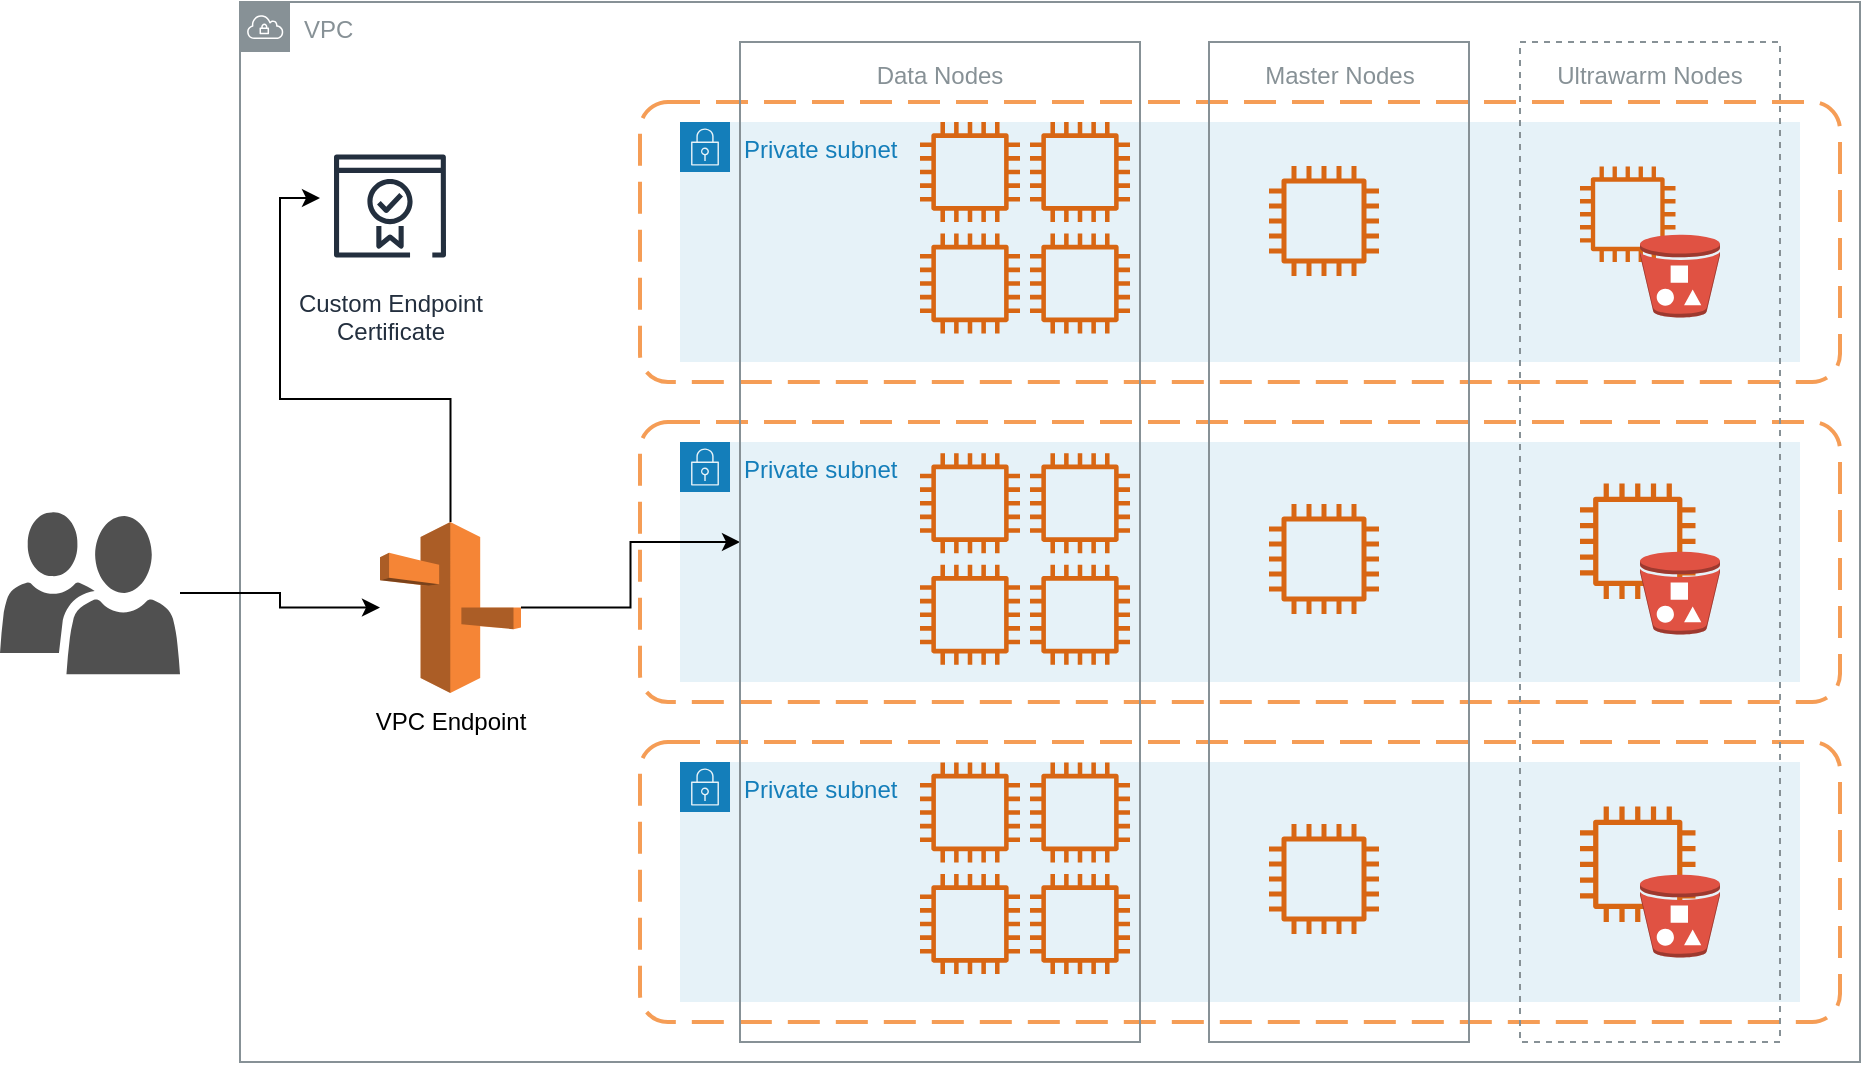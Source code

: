 <mxfile version="13.6.2" type="device"><diagram id="a2DFvnIhdWfvH1j2LCab" name="Page-1"><mxGraphModel dx="946" dy="608" grid="1" gridSize="10" guides="1" tooltips="1" connect="1" arrows="1" fold="1" page="1" pageScale="1" pageWidth="1100" pageHeight="850" math="0" shadow="0"><root><mxCell id="0"/><mxCell id="1" parent="0"/><mxCell id="g5kRzetfEweIemiTUYKq-3" value="VPC" style="outlineConnect=0;gradientColor=none;html=1;whiteSpace=wrap;fontSize=12;fontStyle=0;shape=mxgraph.aws4.group;grIcon=mxgraph.aws4.group_vpc;strokeColor=#879196;fillColor=none;verticalAlign=top;align=left;spacingLeft=30;fontColor=#879196;dashed=0;" parent="1" vertex="1"><mxGeometry x="130" y="70" width="810" height="530" as="geometry"/></mxCell><mxCell id="g5kRzetfEweIemiTUYKq-5" value="" style="rounded=1;arcSize=10;dashed=1;strokeColor=#F59D56;fillColor=none;gradientColor=none;dashPattern=8 4;strokeWidth=2;" parent="1" vertex="1"><mxGeometry x="330" y="120" width="600" height="140" as="geometry"/></mxCell><mxCell id="g5kRzetfEweIemiTUYKq-4" value="Private subnet" style="points=[[0,0],[0.25,0],[0.5,0],[0.75,0],[1,0],[1,0.25],[1,0.5],[1,0.75],[1,1],[0.75,1],[0.5,1],[0.25,1],[0,1],[0,0.75],[0,0.5],[0,0.25]];outlineConnect=0;gradientColor=none;html=1;whiteSpace=wrap;fontSize=12;fontStyle=0;shape=mxgraph.aws4.group;grIcon=mxgraph.aws4.group_security_group;grStroke=0;strokeColor=#147EBA;fillColor=#E6F2F8;verticalAlign=top;align=left;spacingLeft=30;fontColor=#147EBA;dashed=0;" parent="1" vertex="1"><mxGeometry x="350" y="130" width="560" height="120" as="geometry"/></mxCell><mxCell id="g5kRzetfEweIemiTUYKq-6" value="" style="rounded=1;arcSize=10;dashed=1;strokeColor=#F59D56;fillColor=none;gradientColor=none;dashPattern=8 4;strokeWidth=2;" parent="1" vertex="1"><mxGeometry x="330" y="280" width="600" height="140" as="geometry"/></mxCell><mxCell id="g5kRzetfEweIemiTUYKq-7" value="Private subnet" style="points=[[0,0],[0.25,0],[0.5,0],[0.75,0],[1,0],[1,0.25],[1,0.5],[1,0.75],[1,1],[0.75,1],[0.5,1],[0.25,1],[0,1],[0,0.75],[0,0.5],[0,0.25]];outlineConnect=0;gradientColor=none;html=1;whiteSpace=wrap;fontSize=12;fontStyle=0;shape=mxgraph.aws4.group;grIcon=mxgraph.aws4.group_security_group;grStroke=0;strokeColor=#147EBA;fillColor=#E6F2F8;verticalAlign=top;align=left;spacingLeft=30;fontColor=#147EBA;dashed=0;" parent="1" vertex="1"><mxGeometry x="350" y="290" width="560" height="120" as="geometry"/></mxCell><mxCell id="g5kRzetfEweIemiTUYKq-8" value="" style="rounded=1;arcSize=10;dashed=1;strokeColor=#F59D56;fillColor=none;gradientColor=none;dashPattern=8 4;strokeWidth=2;" parent="1" vertex="1"><mxGeometry x="330" y="440" width="600" height="140" as="geometry"/></mxCell><mxCell id="g5kRzetfEweIemiTUYKq-9" value="Private subnet" style="points=[[0,0],[0.25,0],[0.5,0],[0.75,0],[1,0],[1,0.25],[1,0.5],[1,0.75],[1,1],[0.75,1],[0.5,1],[0.25,1],[0,1],[0,0.75],[0,0.5],[0,0.25]];outlineConnect=0;gradientColor=none;html=1;whiteSpace=wrap;fontSize=12;fontStyle=0;shape=mxgraph.aws4.group;grIcon=mxgraph.aws4.group_security_group;grStroke=0;strokeColor=#147EBA;fillColor=#E6F2F8;verticalAlign=top;align=left;spacingLeft=30;fontColor=#147EBA;dashed=0;" parent="1" vertex="1"><mxGeometry x="350" y="450" width="560" height="120" as="geometry"/></mxCell><mxCell id="PKTvo_-VODCYyYjOte1E-2" style="edgeStyle=orthogonalEdgeStyle;rounded=0;orthogonalLoop=1;jettySize=auto;html=1;entryX=0;entryY=0.443;entryDx=0;entryDy=0;entryPerimeter=0;" parent="1" source="g5kRzetfEweIemiTUYKq-10" target="PKTvo_-VODCYyYjOte1E-1" edge="1"><mxGeometry relative="1" as="geometry"><mxPoint x="215" y="240" as="targetPoint"/></mxGeometry></mxCell><mxCell id="Kq8a5HH5YkBmQn2t2ZQB-14" style="edgeStyle=orthogonalEdgeStyle;rounded=0;orthogonalLoop=1;jettySize=auto;html=1;" edge="1" parent="1" source="g5kRzetfEweIemiTUYKq-10" target="g5kRzetfEweIemiTUYKq-45"><mxGeometry relative="1" as="geometry"/></mxCell><mxCell id="g5kRzetfEweIemiTUYKq-10" value="VPC Endpoint" style="outlineConnect=0;dashed=0;verticalLabelPosition=bottom;verticalAlign=top;align=center;html=1;shape=mxgraph.aws3.route_53;fillColor=#F58536;gradientColor=none;" parent="1" vertex="1"><mxGeometry x="200" y="330" width="70.5" height="85.5" as="geometry"/></mxCell><mxCell id="g5kRzetfEweIemiTUYKq-33" value="" style="outlineConnect=0;fontColor=#232F3E;gradientColor=none;fillColor=#D86613;strokeColor=none;dashed=0;verticalLabelPosition=bottom;verticalAlign=top;align=center;html=1;fontSize=12;fontStyle=0;aspect=fixed;pointerEvents=1;shape=mxgraph.aws4.instance2;" parent="1" vertex="1"><mxGeometry x="800" y="152.25" width="47.75" height="47.75" as="geometry"/></mxCell><mxCell id="g5kRzetfEweIemiTUYKq-34" value="" style="outlineConnect=0;dashed=0;verticalLabelPosition=bottom;verticalAlign=top;align=center;html=1;shape=mxgraph.aws3.bucket_with_objects;fillColor=#E05243;gradientColor=none;" parent="1" vertex="1"><mxGeometry x="830" y="186.25" width="40" height="41.5" as="geometry"/></mxCell><mxCell id="PKTvo_-VODCYyYjOte1E-1" value="Custom Endpoint&lt;br&gt;Certificate" style="outlineConnect=0;fontColor=#232F3E;gradientColor=none;strokeColor=#232F3E;fillColor=#ffffff;dashed=0;verticalLabelPosition=bottom;verticalAlign=top;align=center;html=1;fontSize=12;fontStyle=0;aspect=fixed;shape=mxgraph.aws4.resourceIcon;resIcon=mxgraph.aws4.certificate_manager_2;" parent="1" vertex="1"><mxGeometry x="170" y="137" width="70" height="70" as="geometry"/></mxCell><mxCell id="Kq8a5HH5YkBmQn2t2ZQB-1" value="" style="outlineConnect=0;fontColor=#232F3E;gradientColor=none;fillColor=#D86613;strokeColor=none;dashed=0;verticalLabelPosition=bottom;verticalAlign=top;align=center;html=1;fontSize=12;fontStyle=0;aspect=fixed;pointerEvents=1;shape=mxgraph.aws4.instance2;" vertex="1" parent="1"><mxGeometry x="470" y="130" width="50" height="50" as="geometry"/></mxCell><mxCell id="Kq8a5HH5YkBmQn2t2ZQB-3" value="" style="outlineConnect=0;fontColor=#232F3E;gradientColor=none;fillColor=#D86613;strokeColor=none;dashed=0;verticalLabelPosition=bottom;verticalAlign=top;align=center;html=1;fontSize=12;fontStyle=0;aspect=fixed;pointerEvents=1;shape=mxgraph.aws4.instance2;" vertex="1" parent="1"><mxGeometry x="525" y="130" width="50" height="50" as="geometry"/></mxCell><mxCell id="Kq8a5HH5YkBmQn2t2ZQB-4" value="" style="outlineConnect=0;fontColor=#232F3E;gradientColor=none;fillColor=#D86613;strokeColor=none;dashed=0;verticalLabelPosition=bottom;verticalAlign=top;align=center;html=1;fontSize=12;fontStyle=0;aspect=fixed;pointerEvents=1;shape=mxgraph.aws4.instance2;" vertex="1" parent="1"><mxGeometry x="470" y="185.75" width="50" height="50" as="geometry"/></mxCell><mxCell id="Kq8a5HH5YkBmQn2t2ZQB-5" value="" style="outlineConnect=0;fontColor=#232F3E;gradientColor=none;fillColor=#D86613;strokeColor=none;dashed=0;verticalLabelPosition=bottom;verticalAlign=top;align=center;html=1;fontSize=12;fontStyle=0;aspect=fixed;pointerEvents=1;shape=mxgraph.aws4.instance2;" vertex="1" parent="1"><mxGeometry x="525" y="185.75" width="50" height="50" as="geometry"/></mxCell><mxCell id="Kq8a5HH5YkBmQn2t2ZQB-6" value="" style="outlineConnect=0;fontColor=#232F3E;gradientColor=none;fillColor=#D86613;strokeColor=none;dashed=0;verticalLabelPosition=bottom;verticalAlign=top;align=center;html=1;fontSize=12;fontStyle=0;aspect=fixed;pointerEvents=1;shape=mxgraph.aws4.instance2;" vertex="1" parent="1"><mxGeometry x="470" y="295.63" width="50" height="50" as="geometry"/></mxCell><mxCell id="Kq8a5HH5YkBmQn2t2ZQB-7" value="" style="outlineConnect=0;fontColor=#232F3E;gradientColor=none;fillColor=#D86613;strokeColor=none;dashed=0;verticalLabelPosition=bottom;verticalAlign=top;align=center;html=1;fontSize=12;fontStyle=0;aspect=fixed;pointerEvents=1;shape=mxgraph.aws4.instance2;" vertex="1" parent="1"><mxGeometry x="525" y="295.63" width="50" height="50" as="geometry"/></mxCell><mxCell id="Kq8a5HH5YkBmQn2t2ZQB-8" value="" style="outlineConnect=0;fontColor=#232F3E;gradientColor=none;fillColor=#D86613;strokeColor=none;dashed=0;verticalLabelPosition=bottom;verticalAlign=top;align=center;html=1;fontSize=12;fontStyle=0;aspect=fixed;pointerEvents=1;shape=mxgraph.aws4.instance2;" vertex="1" parent="1"><mxGeometry x="470" y="351.38" width="50" height="50" as="geometry"/></mxCell><mxCell id="Kq8a5HH5YkBmQn2t2ZQB-9" value="" style="outlineConnect=0;fontColor=#232F3E;gradientColor=none;fillColor=#D86613;strokeColor=none;dashed=0;verticalLabelPosition=bottom;verticalAlign=top;align=center;html=1;fontSize=12;fontStyle=0;aspect=fixed;pointerEvents=1;shape=mxgraph.aws4.instance2;" vertex="1" parent="1"><mxGeometry x="525" y="351.38" width="50" height="50" as="geometry"/></mxCell><mxCell id="Kq8a5HH5YkBmQn2t2ZQB-10" value="" style="outlineConnect=0;fontColor=#232F3E;gradientColor=none;fillColor=#D86613;strokeColor=none;dashed=0;verticalLabelPosition=bottom;verticalAlign=top;align=center;html=1;fontSize=12;fontStyle=0;aspect=fixed;pointerEvents=1;shape=mxgraph.aws4.instance2;" vertex="1" parent="1"><mxGeometry x="470" y="450.25" width="50" height="50" as="geometry"/></mxCell><mxCell id="Kq8a5HH5YkBmQn2t2ZQB-11" value="" style="outlineConnect=0;fontColor=#232F3E;gradientColor=none;fillColor=#D86613;strokeColor=none;dashed=0;verticalLabelPosition=bottom;verticalAlign=top;align=center;html=1;fontSize=12;fontStyle=0;aspect=fixed;pointerEvents=1;shape=mxgraph.aws4.instance2;" vertex="1" parent="1"><mxGeometry x="525" y="450.25" width="50" height="50" as="geometry"/></mxCell><mxCell id="Kq8a5HH5YkBmQn2t2ZQB-12" value="" style="outlineConnect=0;fontColor=#232F3E;gradientColor=none;fillColor=#D86613;strokeColor=none;dashed=0;verticalLabelPosition=bottom;verticalAlign=top;align=center;html=1;fontSize=12;fontStyle=0;aspect=fixed;pointerEvents=1;shape=mxgraph.aws4.instance2;" vertex="1" parent="1"><mxGeometry x="470" y="506" width="50" height="50" as="geometry"/></mxCell><mxCell id="Kq8a5HH5YkBmQn2t2ZQB-13" value="" style="outlineConnect=0;fontColor=#232F3E;gradientColor=none;fillColor=#D86613;strokeColor=none;dashed=0;verticalLabelPosition=bottom;verticalAlign=top;align=center;html=1;fontSize=12;fontStyle=0;aspect=fixed;pointerEvents=1;shape=mxgraph.aws4.instance2;" vertex="1" parent="1"><mxGeometry x="525" y="506" width="50" height="50" as="geometry"/></mxCell><mxCell id="Kq8a5HH5YkBmQn2t2ZQB-15" value="" style="outlineConnect=0;fontColor=#232F3E;gradientColor=none;fillColor=#D86613;strokeColor=none;dashed=0;verticalLabelPosition=bottom;verticalAlign=top;align=center;html=1;fontSize=12;fontStyle=0;aspect=fixed;pointerEvents=1;shape=mxgraph.aws4.instance2;" vertex="1" parent="1"><mxGeometry x="644.5" y="152" width="55" height="55" as="geometry"/></mxCell><mxCell id="Kq8a5HH5YkBmQn2t2ZQB-16" value="" style="outlineConnect=0;fontColor=#232F3E;gradientColor=none;fillColor=#D86613;strokeColor=none;dashed=0;verticalLabelPosition=bottom;verticalAlign=top;align=center;html=1;fontSize=12;fontStyle=0;aspect=fixed;pointerEvents=1;shape=mxgraph.aws4.instance2;" vertex="1" parent="1"><mxGeometry x="644.5" y="321" width="55" height="55" as="geometry"/></mxCell><mxCell id="Kq8a5HH5YkBmQn2t2ZQB-17" value="" style="outlineConnect=0;fontColor=#232F3E;gradientColor=none;fillColor=#D86613;strokeColor=none;dashed=0;verticalLabelPosition=bottom;verticalAlign=top;align=center;html=1;fontSize=12;fontStyle=0;aspect=fixed;pointerEvents=1;shape=mxgraph.aws4.instance2;" vertex="1" parent="1"><mxGeometry x="644.5" y="481" width="55" height="55" as="geometry"/></mxCell><mxCell id="Kq8a5HH5YkBmQn2t2ZQB-18" value="" style="outlineConnect=0;fontColor=#232F3E;gradientColor=none;fillColor=#D86613;strokeColor=none;dashed=0;verticalLabelPosition=bottom;verticalAlign=top;align=center;html=1;fontSize=12;fontStyle=0;aspect=fixed;pointerEvents=1;shape=mxgraph.aws4.instance2;" vertex="1" parent="1"><mxGeometry x="800" y="310.75" width="57.75" height="57.75" as="geometry"/></mxCell><mxCell id="Kq8a5HH5YkBmQn2t2ZQB-19" value="" style="outlineConnect=0;dashed=0;verticalLabelPosition=bottom;verticalAlign=top;align=center;html=1;shape=mxgraph.aws3.bucket_with_objects;fillColor=#E05243;gradientColor=none;" vertex="1" parent="1"><mxGeometry x="830" y="344.75" width="40" height="41.5" as="geometry"/></mxCell><mxCell id="Kq8a5HH5YkBmQn2t2ZQB-20" value="" style="outlineConnect=0;fontColor=#232F3E;gradientColor=none;fillColor=#D86613;strokeColor=none;dashed=0;verticalLabelPosition=bottom;verticalAlign=top;align=center;html=1;fontSize=12;fontStyle=0;aspect=fixed;pointerEvents=1;shape=mxgraph.aws4.instance2;" vertex="1" parent="1"><mxGeometry x="800" y="472.25" width="57.75" height="57.75" as="geometry"/></mxCell><mxCell id="Kq8a5HH5YkBmQn2t2ZQB-21" value="" style="outlineConnect=0;dashed=0;verticalLabelPosition=bottom;verticalAlign=top;align=center;html=1;shape=mxgraph.aws3.bucket_with_objects;fillColor=#E05243;gradientColor=none;" vertex="1" parent="1"><mxGeometry x="830" y="506.25" width="40" height="41.5" as="geometry"/></mxCell><mxCell id="g5kRzetfEweIemiTUYKq-50" value="Master Nodes" style="outlineConnect=0;gradientColor=none;html=1;whiteSpace=wrap;fontSize=12;fontStyle=0;strokeColor=#879196;fillColor=none;verticalAlign=top;align=center;fontColor=#879196;spacingTop=3;" parent="1" vertex="1"><mxGeometry x="614.5" y="90" width="130" height="500" as="geometry"/></mxCell><mxCell id="g5kRzetfEweIemiTUYKq-45" value="Data Nodes" style="outlineConnect=0;gradientColor=none;html=1;whiteSpace=wrap;fontSize=12;fontStyle=0;strokeColor=#879196;fillColor=none;verticalAlign=top;align=center;fontColor=#879196;spacingTop=3;" parent="1" vertex="1"><mxGeometry x="380" y="90" width="200" height="500" as="geometry"/></mxCell><mxCell id="g5kRzetfEweIemiTUYKq-47" value="Ultrawarm Nodes" style="outlineConnect=0;gradientColor=none;html=1;whiteSpace=wrap;fontSize=12;fontStyle=0;strokeColor=#879196;fillColor=none;verticalAlign=top;align=center;fontColor=#879196;dashed=1;spacingTop=3;" parent="1" vertex="1"><mxGeometry x="770" y="90" width="130" height="500" as="geometry"/></mxCell><mxCell id="Kq8a5HH5YkBmQn2t2ZQB-26" style="edgeStyle=orthogonalEdgeStyle;rounded=0;orthogonalLoop=1;jettySize=auto;html=1;" edge="1" parent="1" source="Kq8a5HH5YkBmQn2t2ZQB-25" target="g5kRzetfEweIemiTUYKq-10"><mxGeometry relative="1" as="geometry"/></mxCell><mxCell id="Kq8a5HH5YkBmQn2t2ZQB-25" value="" style="pointerEvents=1;shadow=0;dashed=0;html=1;strokeColor=none;labelPosition=center;verticalLabelPosition=bottom;verticalAlign=top;align=center;fillColor=#505050;shape=mxgraph.mscae.intune.user_group" vertex="1" parent="1"><mxGeometry x="10" y="324.88" width="90" height="81.25" as="geometry"/></mxCell></root></mxGraphModel></diagram></mxfile>